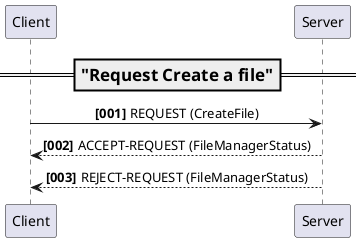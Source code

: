 @startuml
'https://plantuml.com/sequence-diagram
autonumber "<b>[000]"
skinparam defaultFontName consolas
skinparam sequenceMessageAlign center

=== "Request Create a file" ==
'...5 minutes latter...
Client -> Server:   REQUEST (CreateFile)
Client <-- Server:  ACCEPT-REQUEST (FileManagerStatus)
Client <-- Server:  REJECT-REQUEST (FileManagerStatus)

@enduml
